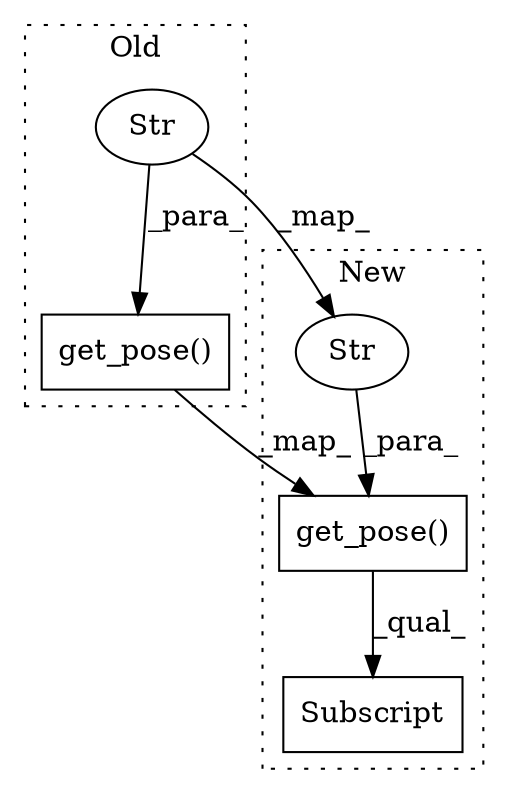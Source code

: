 digraph G {
subgraph cluster0 {
1 [label="get_pose()" a="75" s="368,394" l="17,1" shape="box"];
3 [label="Str" a="66" s="385" l="9" shape="ellipse"];
label = "Old";
style="dotted";
}
subgraph cluster1 {
2 [label="get_pose()" a="75" s="441,467" l="17,1" shape="box"];
4 [label="Str" a="66" s="458" l="9" shape="ellipse"];
5 [label="Subscript" a="63" s="441,0" l="30,0" shape="box"];
label = "New";
style="dotted";
}
1 -> 2 [label="_map_"];
2 -> 5 [label="_qual_"];
3 -> 1 [label="_para_"];
3 -> 4 [label="_map_"];
4 -> 2 [label="_para_"];
}